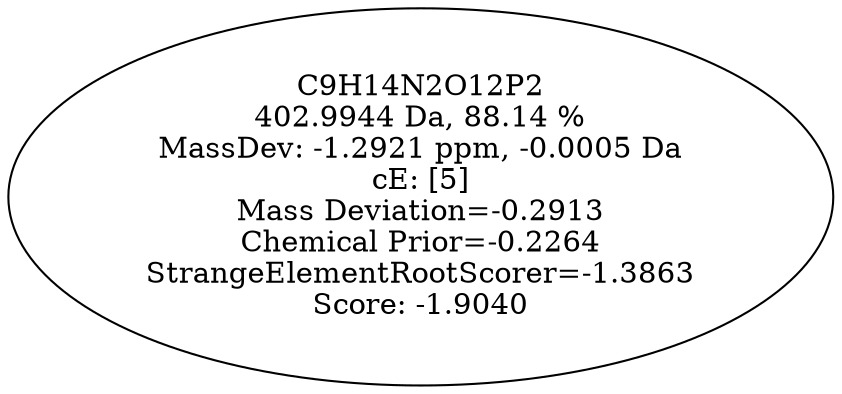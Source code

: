 strict digraph {
v1 [label="C9H14N2O12P2\n402.9944 Da, 88.14 %\nMassDev: -1.2921 ppm, -0.0005 Da\ncE: [5]\nMass Deviation=-0.2913\nChemical Prior=-0.2264\nStrangeElementRootScorer=-1.3863\nScore: -1.9040"];
}